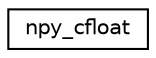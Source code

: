 digraph "Graphical Class Hierarchy"
{
 // LATEX_PDF_SIZE
  edge [fontname="Helvetica",fontsize="10",labelfontname="Helvetica",labelfontsize="10"];
  node [fontname="Helvetica",fontsize="10",shape=record];
  rankdir="LR";
  Node0 [label="npy_cfloat",height=0.2,width=0.4,color="black", fillcolor="white", style="filled",URL="$structnpy__cfloat.html",tooltip=" "];
}
